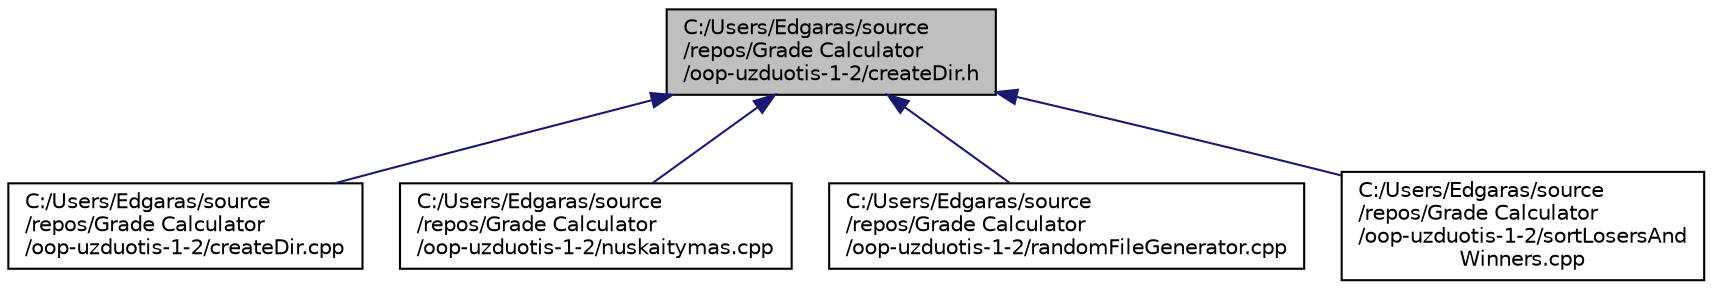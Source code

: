 digraph "C:/Users/Edgaras/source/repos/Grade Calculator/oop-uzduotis-1-2/createDir.h"
{
 // LATEX_PDF_SIZE
  edge [fontname="Helvetica",fontsize="10",labelfontname="Helvetica",labelfontsize="10"];
  node [fontname="Helvetica",fontsize="10",shape=record];
  Node1 [label="C:/Users/Edgaras/source\l/repos/Grade Calculator\l/oop-uzduotis-1-2/createDir.h",height=0.2,width=0.4,color="black", fillcolor="grey75", style="filled", fontcolor="black",tooltip=" "];
  Node1 -> Node2 [dir="back",color="midnightblue",fontsize="10",style="solid"];
  Node2 [label="C:/Users/Edgaras/source\l/repos/Grade Calculator\l/oop-uzduotis-1-2/createDir.cpp",height=0.2,width=0.4,color="black", fillcolor="white", style="filled",URL="$create_dir_8cpp.html",tooltip=" "];
  Node1 -> Node3 [dir="back",color="midnightblue",fontsize="10",style="solid"];
  Node3 [label="C:/Users/Edgaras/source\l/repos/Grade Calculator\l/oop-uzduotis-1-2/nuskaitymas.cpp",height=0.2,width=0.4,color="black", fillcolor="white", style="filled",URL="$nuskaitymas_8cpp.html",tooltip=" "];
  Node1 -> Node4 [dir="back",color="midnightblue",fontsize="10",style="solid"];
  Node4 [label="C:/Users/Edgaras/source\l/repos/Grade Calculator\l/oop-uzduotis-1-2/randomFileGenerator.cpp",height=0.2,width=0.4,color="black", fillcolor="white", style="filled",URL="$random_file_generator_8cpp.html",tooltip=" "];
  Node1 -> Node5 [dir="back",color="midnightblue",fontsize="10",style="solid"];
  Node5 [label="C:/Users/Edgaras/source\l/repos/Grade Calculator\l/oop-uzduotis-1-2/sortLosersAnd\lWinners.cpp",height=0.2,width=0.4,color="black", fillcolor="white", style="filled",URL="$sort_losers_and_winners_8cpp.html",tooltip=" "];
}
